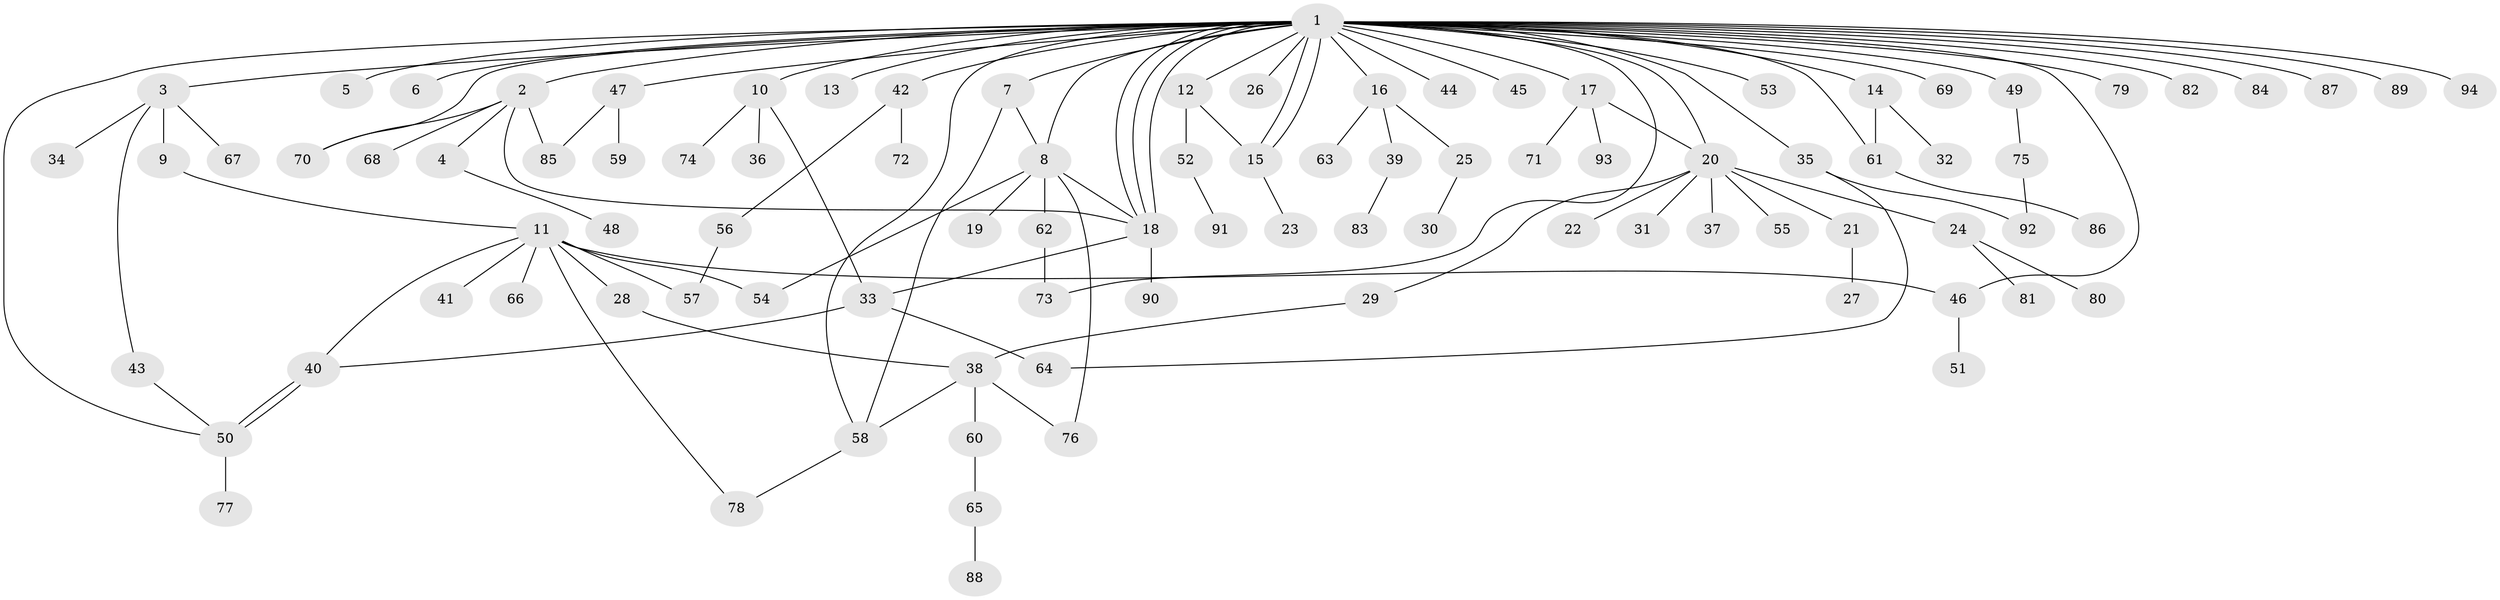 // coarse degree distribution, {33: 0.014705882352941176, 5: 0.04411764705882353, 4: 0.04411764705882353, 1: 0.5294117647058824, 7: 0.014705882352941176, 2: 0.20588235294117646, 3: 0.10294117647058823, 8: 0.014705882352941176, 10: 0.014705882352941176, 6: 0.014705882352941176}
// Generated by graph-tools (version 1.1) at 2025/23/03/03/25 07:23:49]
// undirected, 94 vertices, 120 edges
graph export_dot {
graph [start="1"]
  node [color=gray90,style=filled];
  1;
  2;
  3;
  4;
  5;
  6;
  7;
  8;
  9;
  10;
  11;
  12;
  13;
  14;
  15;
  16;
  17;
  18;
  19;
  20;
  21;
  22;
  23;
  24;
  25;
  26;
  27;
  28;
  29;
  30;
  31;
  32;
  33;
  34;
  35;
  36;
  37;
  38;
  39;
  40;
  41;
  42;
  43;
  44;
  45;
  46;
  47;
  48;
  49;
  50;
  51;
  52;
  53;
  54;
  55;
  56;
  57;
  58;
  59;
  60;
  61;
  62;
  63;
  64;
  65;
  66;
  67;
  68;
  69;
  70;
  71;
  72;
  73;
  74;
  75;
  76;
  77;
  78;
  79;
  80;
  81;
  82;
  83;
  84;
  85;
  86;
  87;
  88;
  89;
  90;
  91;
  92;
  93;
  94;
  1 -- 2;
  1 -- 3;
  1 -- 5;
  1 -- 6;
  1 -- 7;
  1 -- 8;
  1 -- 10;
  1 -- 12;
  1 -- 13;
  1 -- 14;
  1 -- 15;
  1 -- 15;
  1 -- 16;
  1 -- 17;
  1 -- 18;
  1 -- 18;
  1 -- 18;
  1 -- 20;
  1 -- 26;
  1 -- 35;
  1 -- 42;
  1 -- 44;
  1 -- 45;
  1 -- 46;
  1 -- 47;
  1 -- 49;
  1 -- 50;
  1 -- 53;
  1 -- 58;
  1 -- 61;
  1 -- 69;
  1 -- 70;
  1 -- 73;
  1 -- 79;
  1 -- 82;
  1 -- 84;
  1 -- 87;
  1 -- 89;
  1 -- 94;
  2 -- 4;
  2 -- 18;
  2 -- 68;
  2 -- 70;
  2 -- 85;
  3 -- 9;
  3 -- 34;
  3 -- 43;
  3 -- 67;
  4 -- 48;
  7 -- 8;
  7 -- 58;
  8 -- 18;
  8 -- 19;
  8 -- 54;
  8 -- 62;
  8 -- 76;
  9 -- 11;
  10 -- 33;
  10 -- 36;
  10 -- 74;
  11 -- 28;
  11 -- 40;
  11 -- 41;
  11 -- 46;
  11 -- 54;
  11 -- 57;
  11 -- 66;
  11 -- 78;
  12 -- 15;
  12 -- 52;
  14 -- 32;
  14 -- 61;
  15 -- 23;
  16 -- 25;
  16 -- 39;
  16 -- 63;
  17 -- 20;
  17 -- 71;
  17 -- 93;
  18 -- 33;
  18 -- 90;
  20 -- 21;
  20 -- 22;
  20 -- 24;
  20 -- 29;
  20 -- 31;
  20 -- 37;
  20 -- 55;
  21 -- 27;
  24 -- 80;
  24 -- 81;
  25 -- 30;
  28 -- 38;
  29 -- 38;
  33 -- 40;
  33 -- 64;
  35 -- 64;
  35 -- 92;
  38 -- 58;
  38 -- 60;
  38 -- 76;
  39 -- 83;
  40 -- 50;
  40 -- 50;
  42 -- 56;
  42 -- 72;
  43 -- 50;
  46 -- 51;
  47 -- 59;
  47 -- 85;
  49 -- 75;
  50 -- 77;
  52 -- 91;
  56 -- 57;
  58 -- 78;
  60 -- 65;
  61 -- 86;
  62 -- 73;
  65 -- 88;
  75 -- 92;
}
